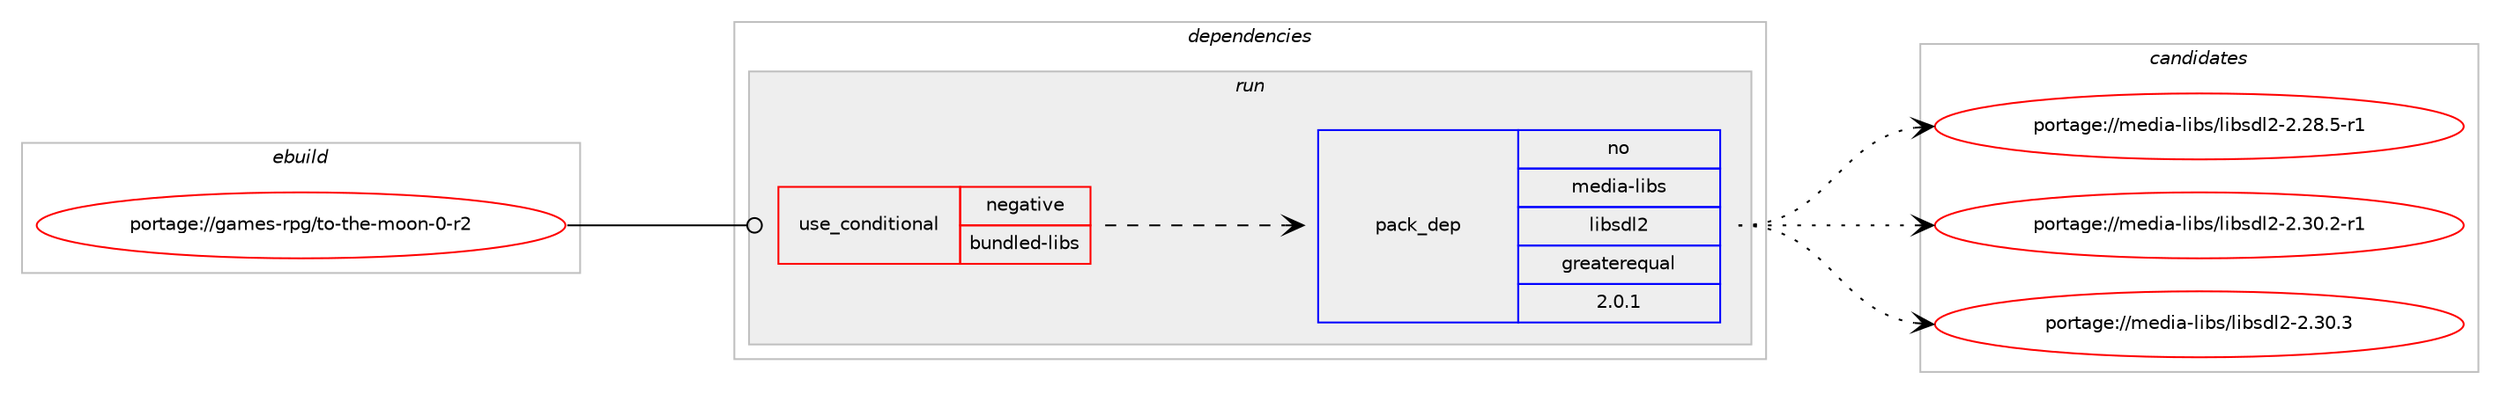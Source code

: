 digraph prolog {

# *************
# Graph options
# *************

newrank=true;
concentrate=true;
compound=true;
graph [rankdir=LR,fontname=Helvetica,fontsize=10,ranksep=1.5];#, ranksep=2.5, nodesep=0.2];
edge  [arrowhead=vee];
node  [fontname=Helvetica,fontsize=10];

# **********
# The ebuild
# **********

subgraph cluster_leftcol {
color=gray;
rank=same;
label=<<i>ebuild</i>>;
id [label="portage://games-rpg/to-the-moon-0-r2", color=red, width=4, href="../games-rpg/to-the-moon-0-r2.svg"];
}

# ****************
# The dependencies
# ****************

subgraph cluster_midcol {
color=gray;
label=<<i>dependencies</i>>;
subgraph cluster_compile {
fillcolor="#eeeeee";
style=filled;
label=<<i>compile</i>>;
}
subgraph cluster_compileandrun {
fillcolor="#eeeeee";
style=filled;
label=<<i>compile and run</i>>;
}
subgraph cluster_run {
fillcolor="#eeeeee";
style=filled;
label=<<i>run</i>>;
subgraph cond63094 {
dependency116511 [label=<<TABLE BORDER="0" CELLBORDER="1" CELLSPACING="0" CELLPADDING="4"><TR><TD ROWSPAN="3" CELLPADDING="10">use_conditional</TD></TR><TR><TD>negative</TD></TR><TR><TD>bundled-libs</TD></TR></TABLE>>, shape=none, color=red];
# *** BEGIN UNKNOWN DEPENDENCY TYPE (TODO) ***
# dependency116511 -> package_dependency(portage://games-rpg/to-the-moon-0-r2,run,no,dev-libs,libsigc++,none,[,,],[slot(2)],[])
# *** END UNKNOWN DEPENDENCY TYPE (TODO) ***

subgraph pack51916 {
dependency116512 [label=<<TABLE BORDER="0" CELLBORDER="1" CELLSPACING="0" CELLPADDING="4" WIDTH="220"><TR><TD ROWSPAN="6" CELLPADDING="30">pack_dep</TD></TR><TR><TD WIDTH="110">no</TD></TR><TR><TD>media-libs</TD></TR><TR><TD>libsdl2</TD></TR><TR><TD>greaterequal</TD></TR><TR><TD>2.0.1</TD></TR></TABLE>>, shape=none, color=blue];
}
dependency116511:e -> dependency116512:w [weight=20,style="dashed",arrowhead="vee"];
# *** BEGIN UNKNOWN DEPENDENCY TYPE (TODO) ***
# dependency116511 -> package_dependency(portage://games-rpg/to-the-moon-0-r2,run,no,media-libs,openal,none,[,,],[],[])
# *** END UNKNOWN DEPENDENCY TYPE (TODO) ***

# *** BEGIN UNKNOWN DEPENDENCY TYPE (TODO) ***
# dependency116511 -> package_dependency(portage://games-rpg/to-the-moon-0-r2,run,no,media-libs,sdl2-image,none,[,,],[],[use(enable(png),none)])
# *** END UNKNOWN DEPENDENCY TYPE (TODO) ***

# *** BEGIN UNKNOWN DEPENDENCY TYPE (TODO) ***
# dependency116511 -> package_dependency(portage://games-rpg/to-the-moon-0-r2,run,no,media-libs,sdl2-ttf,none,[,,],[],[])
# *** END UNKNOWN DEPENDENCY TYPE (TODO) ***

}
id:e -> dependency116511:w [weight=20,style="solid",arrowhead="odot"];
# *** BEGIN UNKNOWN DEPENDENCY TYPE (TODO) ***
# id -> package_dependency(portage://games-rpg/to-the-moon-0-r2,run,no,media-libs,libglvnd,none,[,,],[],[use(enable(X),none)])
# *** END UNKNOWN DEPENDENCY TYPE (TODO) ***

# *** BEGIN UNKNOWN DEPENDENCY TYPE (TODO) ***
# id -> package_dependency(portage://games-rpg/to-the-moon-0-r2,run,no,sys-libs,libxcrypt,none,[,,],[slot(0),subslot(1)],[])
# *** END UNKNOWN DEPENDENCY TYPE (TODO) ***

# *** BEGIN UNKNOWN DEPENDENCY TYPE (TODO) ***
# id -> package_dependency(portage://games-rpg/to-the-moon-0-r2,run,no,sys-libs,zlib,none,[,,],[],[])
# *** END UNKNOWN DEPENDENCY TYPE (TODO) ***

}
}

# **************
# The candidates
# **************

subgraph cluster_choices {
rank=same;
color=gray;
label=<<i>candidates</i>>;

subgraph choice51916 {
color=black;
nodesep=1;
choice109101100105974510810598115471081059811510010850455046505646534511449 [label="portage://media-libs/libsdl2-2.28.5-r1", color=red, width=4,href="../media-libs/libsdl2-2.28.5-r1.svg"];
choice109101100105974510810598115471081059811510010850455046514846504511449 [label="portage://media-libs/libsdl2-2.30.2-r1", color=red, width=4,href="../media-libs/libsdl2-2.30.2-r1.svg"];
choice10910110010597451081059811547108105981151001085045504651484651 [label="portage://media-libs/libsdl2-2.30.3", color=red, width=4,href="../media-libs/libsdl2-2.30.3.svg"];
dependency116512:e -> choice109101100105974510810598115471081059811510010850455046505646534511449:w [style=dotted,weight="100"];
dependency116512:e -> choice109101100105974510810598115471081059811510010850455046514846504511449:w [style=dotted,weight="100"];
dependency116512:e -> choice10910110010597451081059811547108105981151001085045504651484651:w [style=dotted,weight="100"];
}
}

}
